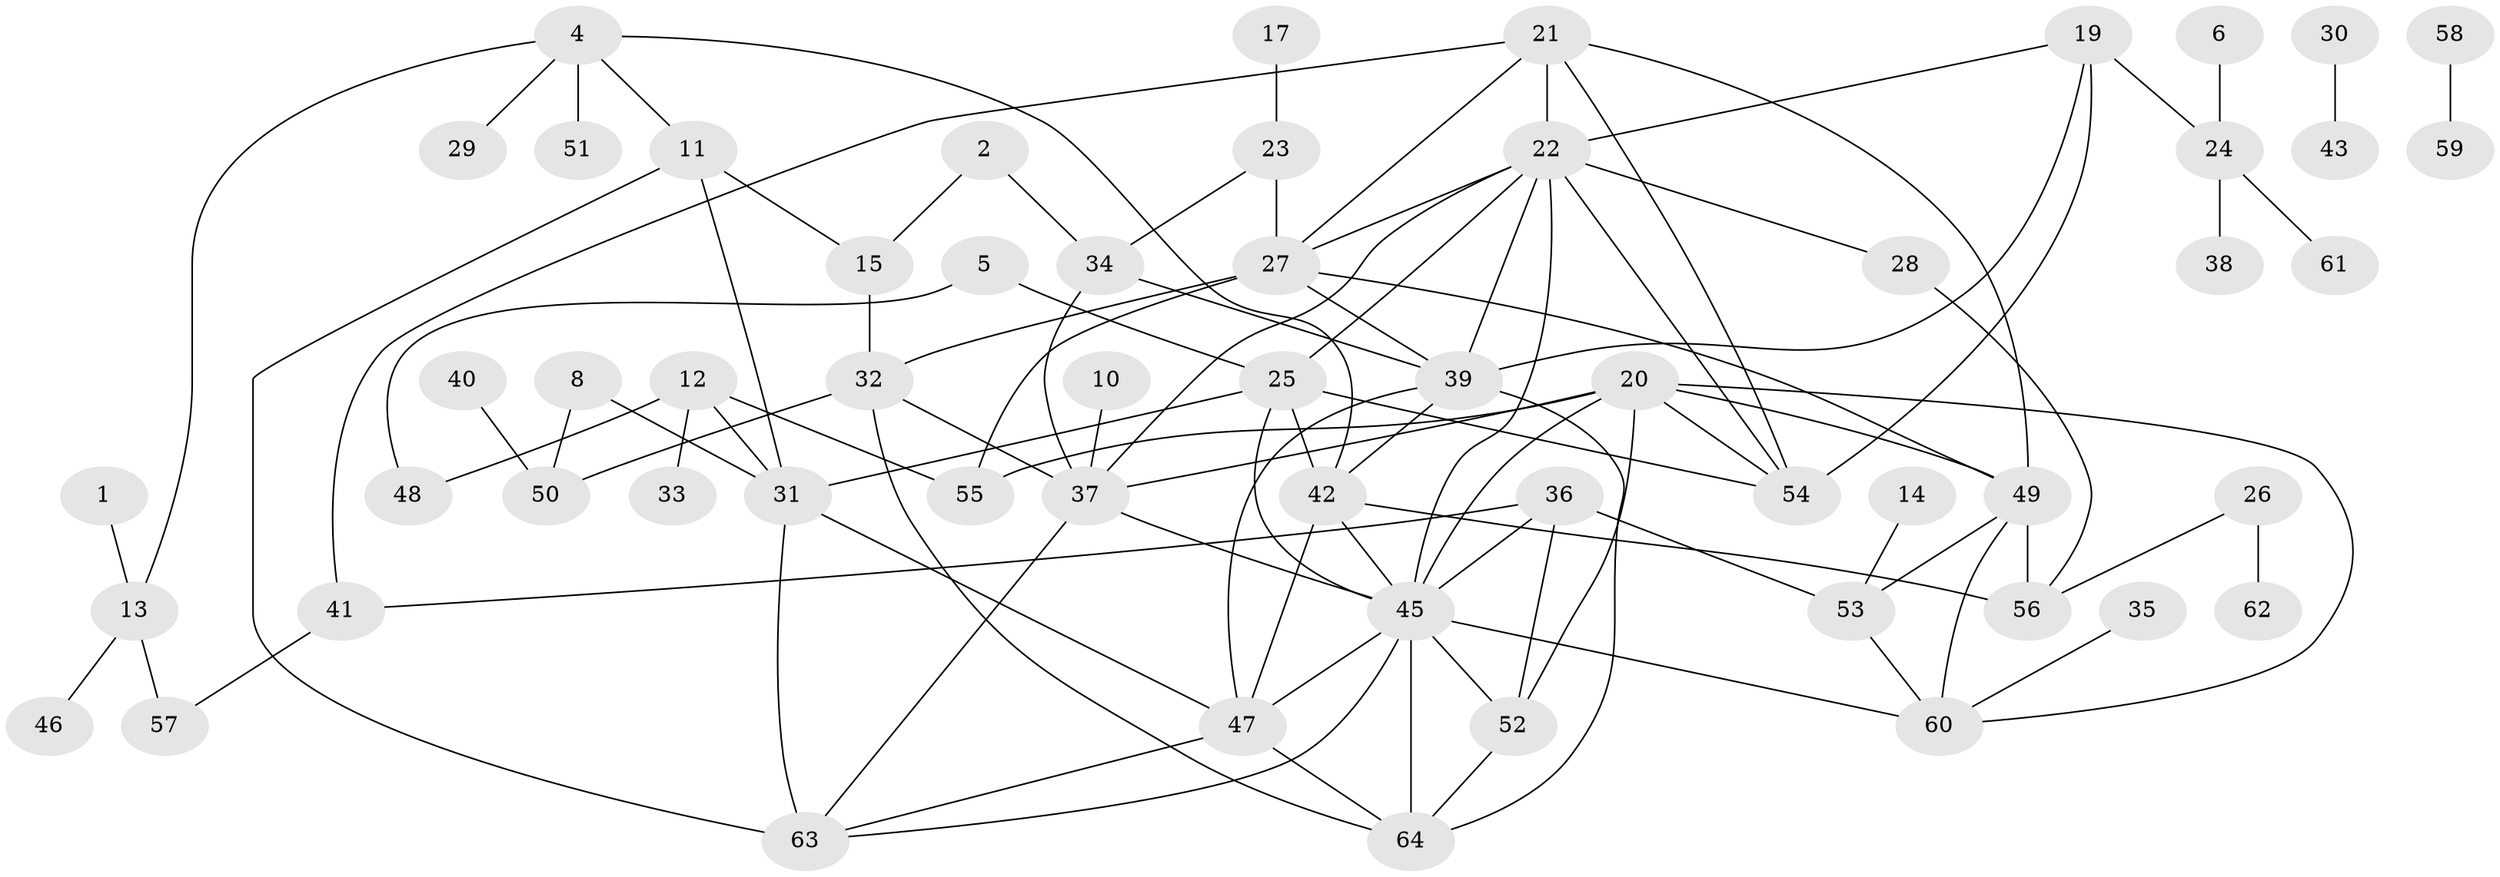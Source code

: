 // original degree distribution, {1: 0.22727272727272727, 5: 0.07575757575757576, 4: 0.14393939393939395, 2: 0.24242424242424243, 3: 0.21212121212121213, 0: 0.045454545454545456, 7: 0.030303030303030304, 6: 0.022727272727272728}
// Generated by graph-tools (version 1.1) at 2025/00/03/09/25 03:00:49]
// undirected, 58 vertices, 100 edges
graph export_dot {
graph [start="1"]
  node [color=gray90,style=filled];
  1;
  2;
  4;
  5;
  6;
  8;
  10;
  11;
  12;
  13;
  14;
  15;
  17;
  19;
  20;
  21;
  22;
  23;
  24;
  25;
  26;
  27;
  28;
  29;
  30;
  31;
  32;
  33;
  34;
  35;
  36;
  37;
  38;
  39;
  40;
  41;
  42;
  43;
  45;
  46;
  47;
  48;
  49;
  50;
  51;
  52;
  53;
  54;
  55;
  56;
  57;
  58;
  59;
  60;
  61;
  62;
  63;
  64;
  1 -- 13 [weight=1.0];
  2 -- 15 [weight=1.0];
  2 -- 34 [weight=1.0];
  4 -- 11 [weight=1.0];
  4 -- 13 [weight=1.0];
  4 -- 29 [weight=1.0];
  4 -- 42 [weight=1.0];
  4 -- 51 [weight=1.0];
  5 -- 25 [weight=1.0];
  5 -- 48 [weight=1.0];
  6 -- 24 [weight=1.0];
  8 -- 31 [weight=1.0];
  8 -- 50 [weight=1.0];
  10 -- 37 [weight=1.0];
  11 -- 15 [weight=1.0];
  11 -- 31 [weight=1.0];
  11 -- 63 [weight=1.0];
  12 -- 31 [weight=1.0];
  12 -- 33 [weight=1.0];
  12 -- 48 [weight=1.0];
  12 -- 55 [weight=1.0];
  13 -- 46 [weight=1.0];
  13 -- 57 [weight=1.0];
  14 -- 53 [weight=1.0];
  15 -- 32 [weight=1.0];
  17 -- 23 [weight=1.0];
  19 -- 22 [weight=1.0];
  19 -- 24 [weight=1.0];
  19 -- 39 [weight=1.0];
  19 -- 54 [weight=1.0];
  20 -- 37 [weight=1.0];
  20 -- 45 [weight=1.0];
  20 -- 49 [weight=1.0];
  20 -- 52 [weight=1.0];
  20 -- 54 [weight=1.0];
  20 -- 55 [weight=1.0];
  20 -- 60 [weight=1.0];
  21 -- 22 [weight=2.0];
  21 -- 27 [weight=1.0];
  21 -- 41 [weight=1.0];
  21 -- 49 [weight=2.0];
  21 -- 54 [weight=1.0];
  22 -- 25 [weight=2.0];
  22 -- 27 [weight=1.0];
  22 -- 28 [weight=1.0];
  22 -- 37 [weight=1.0];
  22 -- 39 [weight=1.0];
  22 -- 45 [weight=3.0];
  22 -- 54 [weight=1.0];
  23 -- 27 [weight=1.0];
  23 -- 34 [weight=1.0];
  24 -- 38 [weight=1.0];
  24 -- 61 [weight=1.0];
  25 -- 31 [weight=1.0];
  25 -- 42 [weight=1.0];
  25 -- 45 [weight=1.0];
  25 -- 54 [weight=1.0];
  26 -- 56 [weight=1.0];
  26 -- 62 [weight=2.0];
  27 -- 32 [weight=1.0];
  27 -- 39 [weight=1.0];
  27 -- 49 [weight=1.0];
  27 -- 55 [weight=1.0];
  28 -- 56 [weight=1.0];
  30 -- 43 [weight=1.0];
  31 -- 47 [weight=2.0];
  31 -- 63 [weight=1.0];
  32 -- 37 [weight=1.0];
  32 -- 50 [weight=1.0];
  32 -- 64 [weight=1.0];
  34 -- 37 [weight=1.0];
  34 -- 39 [weight=1.0];
  35 -- 60 [weight=1.0];
  36 -- 41 [weight=1.0];
  36 -- 45 [weight=1.0];
  36 -- 52 [weight=1.0];
  36 -- 53 [weight=1.0];
  37 -- 45 [weight=1.0];
  37 -- 63 [weight=1.0];
  39 -- 42 [weight=1.0];
  39 -- 47 [weight=1.0];
  39 -- 64 [weight=1.0];
  40 -- 50 [weight=2.0];
  41 -- 57 [weight=1.0];
  42 -- 45 [weight=1.0];
  42 -- 47 [weight=2.0];
  42 -- 56 [weight=1.0];
  45 -- 47 [weight=1.0];
  45 -- 52 [weight=1.0];
  45 -- 60 [weight=1.0];
  45 -- 63 [weight=1.0];
  45 -- 64 [weight=1.0];
  47 -- 63 [weight=1.0];
  47 -- 64 [weight=1.0];
  49 -- 53 [weight=1.0];
  49 -- 56 [weight=1.0];
  49 -- 60 [weight=1.0];
  52 -- 64 [weight=1.0];
  53 -- 60 [weight=1.0];
  58 -- 59 [weight=1.0];
}
